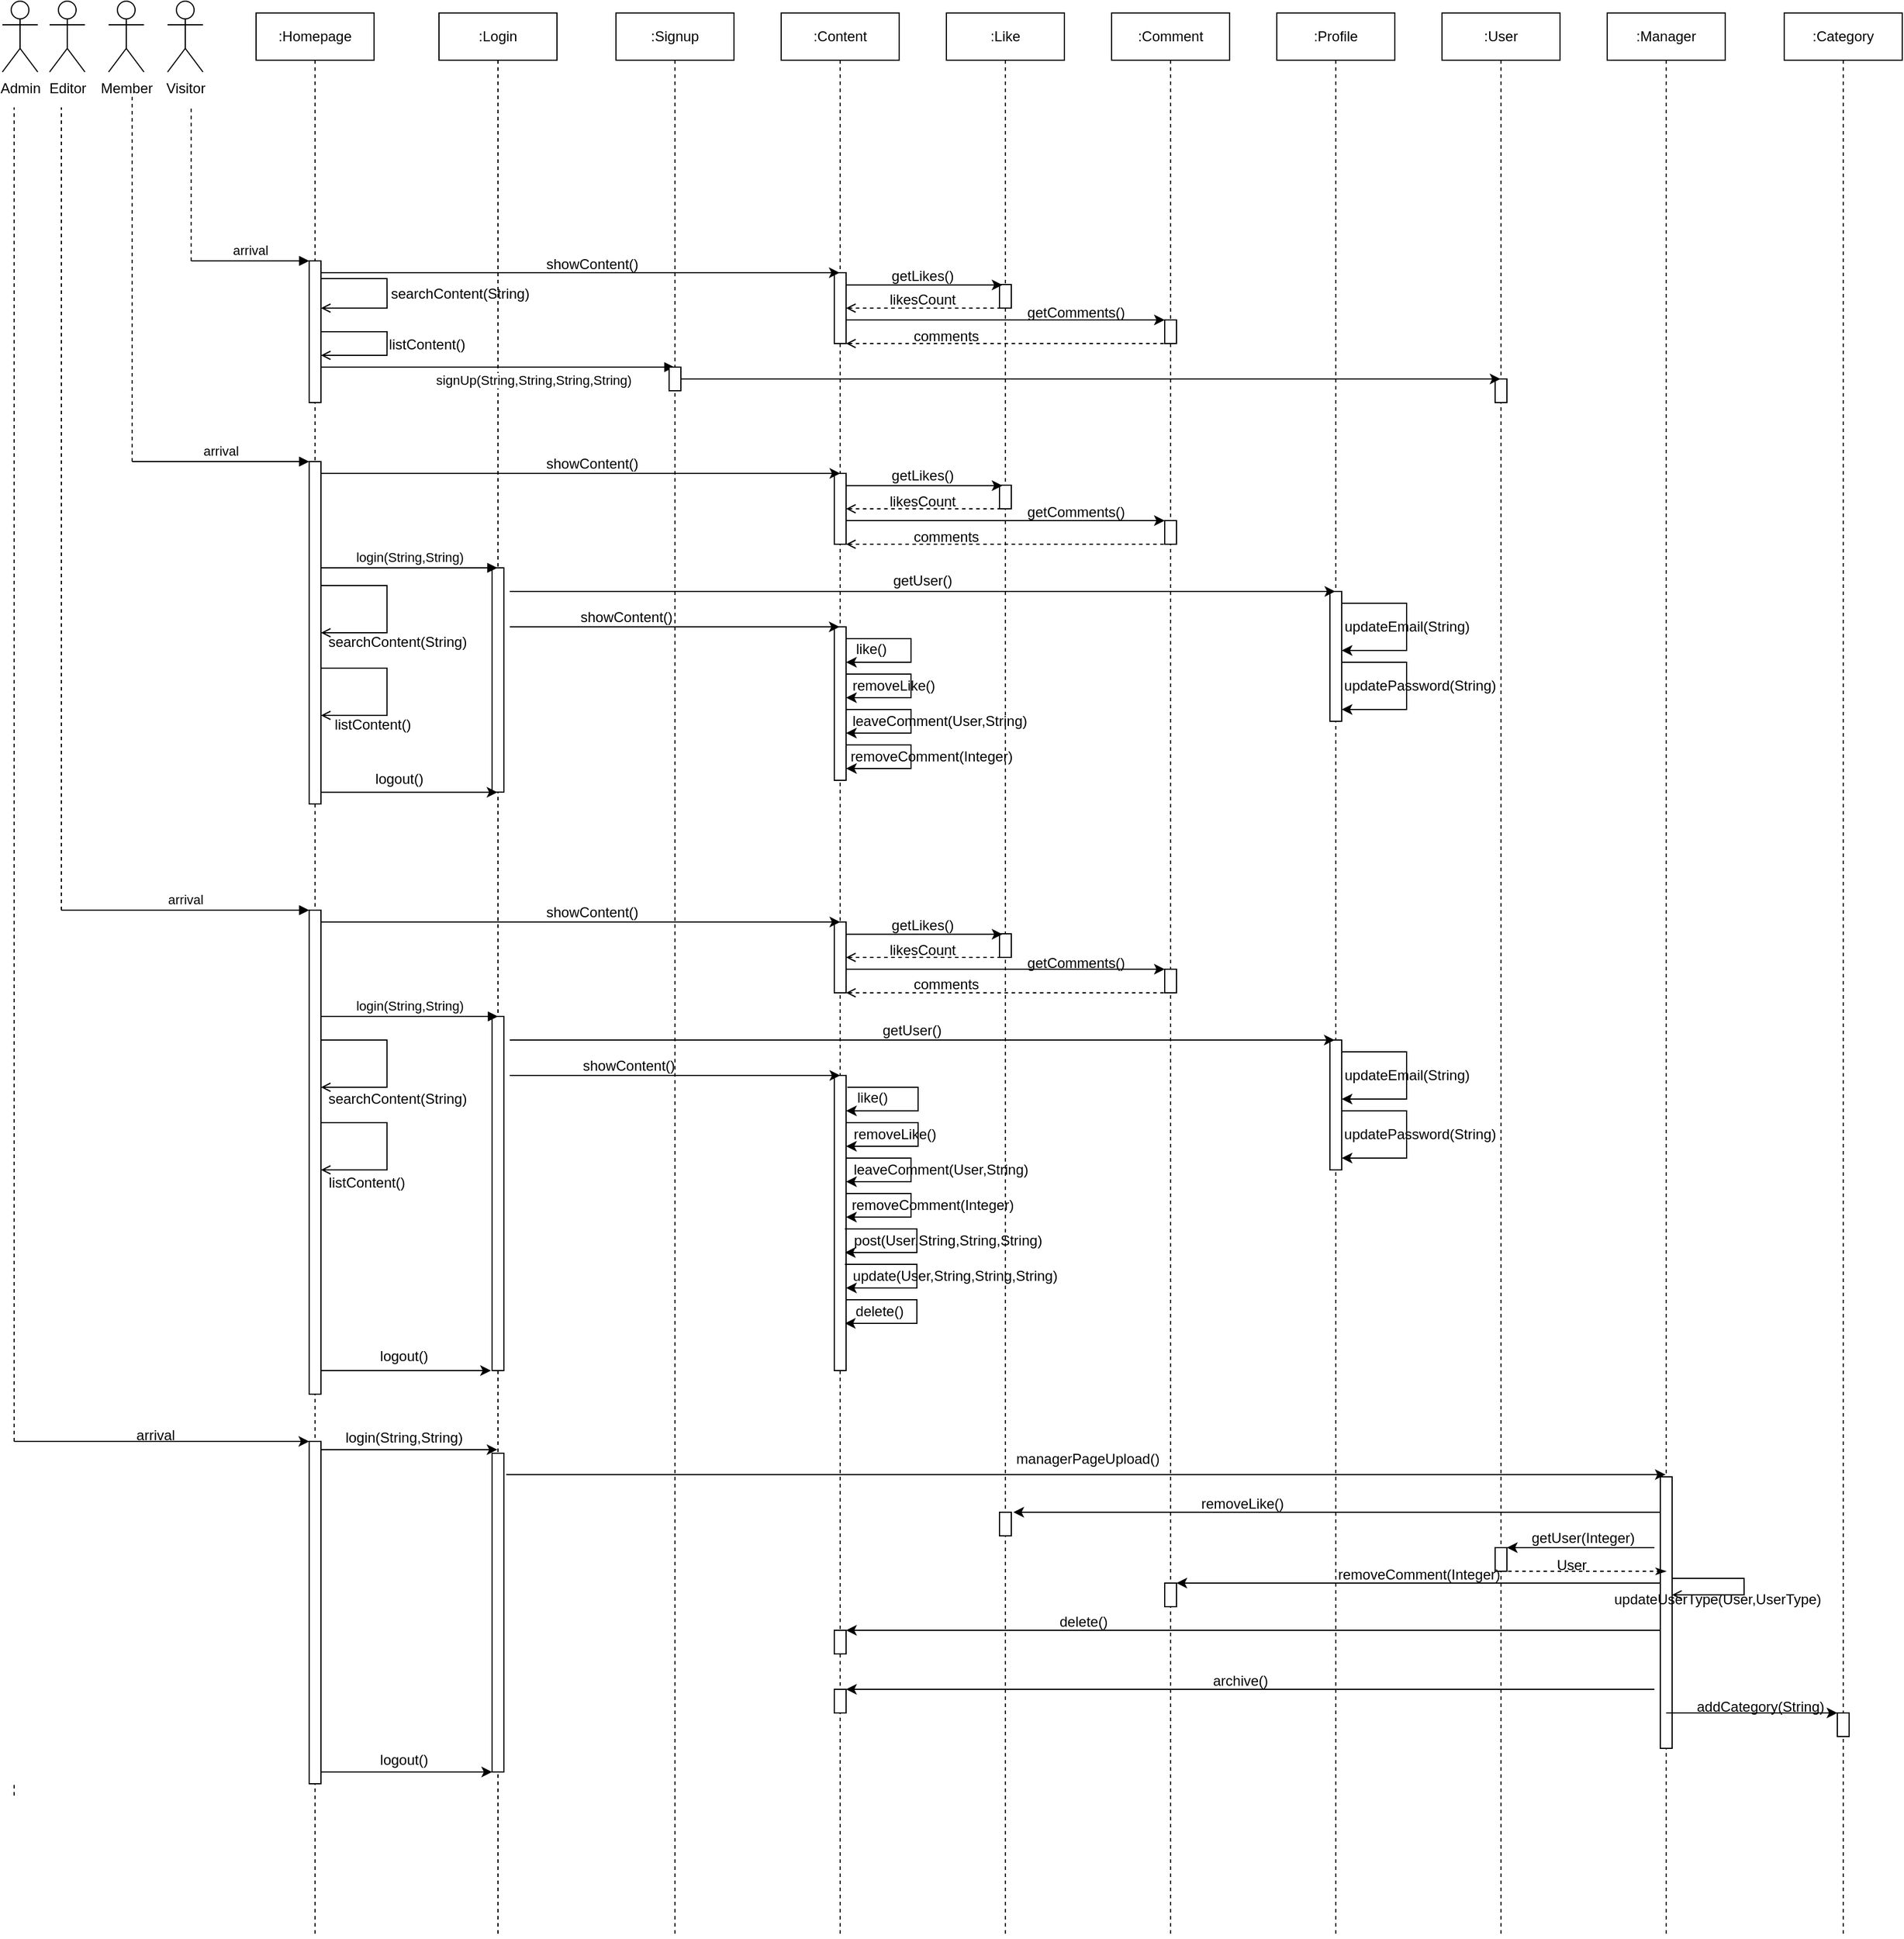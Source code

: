 <mxfile version="21.1.7" type="device">
  <diagram name="Page-1" id="2YBvvXClWsGukQMizWep">
    <mxGraphModel dx="2607" dy="1447" grid="1" gridSize="10" guides="1" tooltips="1" connect="1" arrows="1" fold="1" page="1" pageScale="1" pageWidth="1100" pageHeight="1700" math="0" shadow="0">
      <root>
        <mxCell id="0" />
        <mxCell id="1" parent="0" />
        <mxCell id="aM9ryv3xv72pqoxQDRHE-1" value=":Homepage" style="shape=umlLifeline;perimeter=lifelinePerimeter;whiteSpace=wrap;html=1;container=0;dropTarget=0;collapsible=0;recursiveResize=0;outlineConnect=0;portConstraint=eastwest;newEdgeStyle={&quot;edgeStyle&quot;:&quot;elbowEdgeStyle&quot;,&quot;elbow&quot;:&quot;vertical&quot;,&quot;curved&quot;:0,&quot;rounded&quot;:0};" parent="1" vertex="1">
          <mxGeometry x="225" y="50" width="100" height="1630" as="geometry" />
        </mxCell>
        <mxCell id="eMwaslhEiThWYDU8rAF3-19" value="" style="html=1;points=[];perimeter=orthogonalPerimeter;outlineConnect=0;targetShapes=umlLifeline;portConstraint=eastwest;newEdgeStyle={&quot;edgeStyle&quot;:&quot;elbowEdgeStyle&quot;,&quot;elbow&quot;:&quot;vertical&quot;,&quot;curved&quot;:0,&quot;rounded&quot;:0};" parent="aM9ryv3xv72pqoxQDRHE-1" vertex="1">
          <mxGeometry x="45" y="1210" width="10" height="290" as="geometry" />
        </mxCell>
        <mxCell id="aM9ryv3xv72pqoxQDRHE-5" value=":Content" style="shape=umlLifeline;perimeter=lifelinePerimeter;whiteSpace=wrap;html=1;container=0;dropTarget=0;collapsible=0;recursiveResize=0;outlineConnect=0;portConstraint=eastwest;newEdgeStyle={&quot;edgeStyle&quot;:&quot;elbowEdgeStyle&quot;,&quot;elbow&quot;:&quot;vertical&quot;,&quot;curved&quot;:0,&quot;rounded&quot;:0};" parent="1" vertex="1">
          <mxGeometry x="670" y="50" width="100" height="1630" as="geometry" />
        </mxCell>
        <mxCell id="Cr7AIB8-x1aL-NXQXFv3-61" value="" style="html=1;points=[];perimeter=orthogonalPerimeter;outlineConnect=0;targetShapes=umlLifeline;portConstraint=eastwest;newEdgeStyle={&quot;edgeStyle&quot;:&quot;elbowEdgeStyle&quot;,&quot;elbow&quot;:&quot;vertical&quot;,&quot;curved&quot;:0,&quot;rounded&quot;:0};" parent="aM9ryv3xv72pqoxQDRHE-5" vertex="1">
          <mxGeometry x="45" y="220" width="10" height="60" as="geometry" />
        </mxCell>
        <mxCell id="8l9VhPuDRp_csp2zXiqJ-39" value="" style="html=1;points=[];perimeter=orthogonalPerimeter;outlineConnect=0;targetShapes=umlLifeline;portConstraint=eastwest;newEdgeStyle={&quot;edgeStyle&quot;:&quot;elbowEdgeStyle&quot;,&quot;elbow&quot;:&quot;vertical&quot;,&quot;curved&quot;:0,&quot;rounded&quot;:0};" parent="aM9ryv3xv72pqoxQDRHE-5" vertex="1">
          <mxGeometry x="45" y="520" width="10" height="130" as="geometry" />
        </mxCell>
        <mxCell id="8l9VhPuDRp_csp2zXiqJ-52" value="" style="endArrow=classic;html=1;rounded=0;" parent="aM9ryv3xv72pqoxQDRHE-5" source="8l9VhPuDRp_csp2zXiqJ-39" target="8l9VhPuDRp_csp2zXiqJ-39" edge="1">
          <mxGeometry width="50" height="50" relative="1" as="geometry">
            <mxPoint x="60" y="590" as="sourcePoint" />
            <mxPoint x="60" y="670" as="targetPoint" />
            <Array as="points">
              <mxPoint x="90" y="590" />
              <mxPoint x="110" y="590" />
              <mxPoint x="110" y="610" />
            </Array>
          </mxGeometry>
        </mxCell>
        <mxCell id="8l9VhPuDRp_csp2zXiqJ-53" value="" style="endArrow=classic;html=1;rounded=0;" parent="aM9ryv3xv72pqoxQDRHE-5" source="8l9VhPuDRp_csp2zXiqJ-39" target="8l9VhPuDRp_csp2zXiqJ-39" edge="1">
          <mxGeometry width="50" height="50" relative="1" as="geometry">
            <mxPoint x="60" y="680" as="sourcePoint" />
            <mxPoint x="60" y="640" as="targetPoint" />
            <Array as="points">
              <mxPoint x="100" y="620" />
              <mxPoint x="110" y="620" />
              <mxPoint x="110" y="640" />
            </Array>
          </mxGeometry>
        </mxCell>
        <mxCell id="8l9VhPuDRp_csp2zXiqJ-50" value="" style="endArrow=classic;html=1;rounded=0;" parent="aM9ryv3xv72pqoxQDRHE-5" source="8l9VhPuDRp_csp2zXiqJ-39" target="8l9VhPuDRp_csp2zXiqJ-39" edge="1">
          <mxGeometry width="50" height="50" relative="1" as="geometry">
            <mxPoint x="60" y="530" as="sourcePoint" />
            <mxPoint x="60" y="550" as="targetPoint" />
            <Array as="points">
              <mxPoint x="100" y="530" />
              <mxPoint x="110" y="530" />
              <mxPoint x="110" y="550" />
            </Array>
          </mxGeometry>
        </mxCell>
        <mxCell id="8l9VhPuDRp_csp2zXiqJ-51" value="" style="endArrow=classic;html=1;rounded=0;" parent="aM9ryv3xv72pqoxQDRHE-5" source="8l9VhPuDRp_csp2zXiqJ-39" target="8l9VhPuDRp_csp2zXiqJ-39" edge="1">
          <mxGeometry width="50" height="50" relative="1" as="geometry">
            <mxPoint x="60" y="560" as="sourcePoint" />
            <mxPoint x="60" y="580" as="targetPoint" />
            <Array as="points">
              <mxPoint x="110" y="560" />
              <mxPoint x="110" y="580" />
            </Array>
          </mxGeometry>
        </mxCell>
        <mxCell id="eMwaslhEiThWYDU8rAF3-46" value="" style="html=1;points=[];perimeter=orthogonalPerimeter;outlineConnect=0;targetShapes=umlLifeline;portConstraint=eastwest;newEdgeStyle={&quot;edgeStyle&quot;:&quot;elbowEdgeStyle&quot;,&quot;elbow&quot;:&quot;vertical&quot;,&quot;curved&quot;:0,&quot;rounded&quot;:0};" parent="aM9ryv3xv72pqoxQDRHE-5" vertex="1">
          <mxGeometry x="45" y="1370" width="10" height="20" as="geometry" />
        </mxCell>
        <mxCell id="eMwaslhEiThWYDU8rAF3-47" value="" style="html=1;points=[];perimeter=orthogonalPerimeter;outlineConnect=0;targetShapes=umlLifeline;portConstraint=eastwest;newEdgeStyle={&quot;edgeStyle&quot;:&quot;elbowEdgeStyle&quot;,&quot;elbow&quot;:&quot;vertical&quot;,&quot;curved&quot;:0,&quot;rounded&quot;:0};" parent="aM9ryv3xv72pqoxQDRHE-5" vertex="1">
          <mxGeometry x="45" y="1420" width="10" height="20" as="geometry" />
        </mxCell>
        <mxCell id="Cr7AIB8-x1aL-NXQXFv3-6" value=":Comment" style="shape=umlLifeline;perimeter=lifelinePerimeter;whiteSpace=wrap;html=1;container=0;dropTarget=0;collapsible=0;recursiveResize=0;outlineConnect=0;portConstraint=eastwest;newEdgeStyle={&quot;edgeStyle&quot;:&quot;elbowEdgeStyle&quot;,&quot;elbow&quot;:&quot;vertical&quot;,&quot;curved&quot;:0,&quot;rounded&quot;:0};" parent="1" vertex="1">
          <mxGeometry x="950" y="50" width="100" height="1630" as="geometry" />
        </mxCell>
        <mxCell id="Cr7AIB8-x1aL-NXQXFv3-66" value="" style="html=1;points=[];perimeter=orthogonalPerimeter;outlineConnect=0;targetShapes=umlLifeline;portConstraint=eastwest;newEdgeStyle={&quot;edgeStyle&quot;:&quot;elbowEdgeStyle&quot;,&quot;elbow&quot;:&quot;vertical&quot;,&quot;curved&quot;:0,&quot;rounded&quot;:0};" parent="Cr7AIB8-x1aL-NXQXFv3-6" vertex="1">
          <mxGeometry x="45" y="260" width="10" height="20" as="geometry" />
        </mxCell>
        <mxCell id="eMwaslhEiThWYDU8rAF3-41" value="" style="html=1;points=[];perimeter=orthogonalPerimeter;outlineConnect=0;targetShapes=umlLifeline;portConstraint=eastwest;newEdgeStyle={&quot;edgeStyle&quot;:&quot;elbowEdgeStyle&quot;,&quot;elbow&quot;:&quot;vertical&quot;,&quot;curved&quot;:0,&quot;rounded&quot;:0};" parent="Cr7AIB8-x1aL-NXQXFv3-6" vertex="1">
          <mxGeometry x="45" y="1330" width="10" height="20" as="geometry" />
        </mxCell>
        <mxCell id="Cr7AIB8-x1aL-NXQXFv3-11" value=":Like" style="shape=umlLifeline;perimeter=lifelinePerimeter;whiteSpace=wrap;html=1;container=0;dropTarget=0;collapsible=0;recursiveResize=0;outlineConnect=0;portConstraint=eastwest;newEdgeStyle={&quot;edgeStyle&quot;:&quot;elbowEdgeStyle&quot;,&quot;elbow&quot;:&quot;vertical&quot;,&quot;curved&quot;:0,&quot;rounded&quot;:0};" parent="1" vertex="1">
          <mxGeometry x="810" y="50" width="100" height="1630" as="geometry" />
        </mxCell>
        <mxCell id="Cr7AIB8-x1aL-NXQXFv3-7" value="" style="html=1;points=[];perimeter=orthogonalPerimeter;outlineConnect=0;targetShapes=umlLifeline;portConstraint=eastwest;newEdgeStyle={&quot;edgeStyle&quot;:&quot;elbowEdgeStyle&quot;,&quot;elbow&quot;:&quot;vertical&quot;,&quot;curved&quot;:0,&quot;rounded&quot;:0};" parent="Cr7AIB8-x1aL-NXQXFv3-11" vertex="1">
          <mxGeometry x="45" y="230" width="10" height="20" as="geometry" />
        </mxCell>
        <mxCell id="eMwaslhEiThWYDU8rAF3-37" value="" style="html=1;points=[];perimeter=orthogonalPerimeter;outlineConnect=0;targetShapes=umlLifeline;portConstraint=eastwest;newEdgeStyle={&quot;edgeStyle&quot;:&quot;elbowEdgeStyle&quot;,&quot;elbow&quot;:&quot;vertical&quot;,&quot;curved&quot;:0,&quot;rounded&quot;:0};" parent="Cr7AIB8-x1aL-NXQXFv3-11" vertex="1">
          <mxGeometry x="45" y="1270" width="10" height="20" as="geometry" />
        </mxCell>
        <mxCell id="Cr7AIB8-x1aL-NXQXFv3-16" value="Visitor" style="shape=umlActor;verticalLabelPosition=bottom;verticalAlign=top;html=1;outlineConnect=0;" parent="1" vertex="1">
          <mxGeometry x="150" y="40" width="30" height="60" as="geometry" />
        </mxCell>
        <mxCell id="Cr7AIB8-x1aL-NXQXFv3-17" value="Member" style="shape=umlActor;verticalLabelPosition=bottom;verticalAlign=top;html=1;outlineConnect=0;" parent="1" vertex="1">
          <mxGeometry x="100" y="40" width="30" height="60" as="geometry" />
        </mxCell>
        <mxCell id="Cr7AIB8-x1aL-NXQXFv3-18" value="Editor" style="shape=umlActor;verticalLabelPosition=bottom;verticalAlign=top;html=1;outlineConnect=0;" parent="1" vertex="1">
          <mxGeometry x="50" y="40" width="30" height="60" as="geometry" />
        </mxCell>
        <mxCell id="Cr7AIB8-x1aL-NXQXFv3-19" value="Admin" style="shape=umlActor;verticalLabelPosition=bottom;verticalAlign=top;html=1;outlineConnect=0;" parent="1" vertex="1">
          <mxGeometry x="10" y="40" width="30" height="60" as="geometry" />
        </mxCell>
        <mxCell id="Cr7AIB8-x1aL-NXQXFv3-24" value=":Login" style="shape=umlLifeline;perimeter=lifelinePerimeter;whiteSpace=wrap;html=1;container=0;dropTarget=0;collapsible=0;recursiveResize=0;outlineConnect=0;portConstraint=eastwest;newEdgeStyle={&quot;edgeStyle&quot;:&quot;elbowEdgeStyle&quot;,&quot;elbow&quot;:&quot;vertical&quot;,&quot;curved&quot;:0,&quot;rounded&quot;:0};" parent="1" vertex="1">
          <mxGeometry x="380" y="50" width="100" height="1630" as="geometry" />
        </mxCell>
        <mxCell id="8l9VhPuDRp_csp2zXiqJ-26" value="" style="html=1;points=[];perimeter=orthogonalPerimeter;outlineConnect=0;targetShapes=umlLifeline;portConstraint=eastwest;newEdgeStyle={&quot;edgeStyle&quot;:&quot;elbowEdgeStyle&quot;,&quot;elbow&quot;:&quot;vertical&quot;,&quot;curved&quot;:0,&quot;rounded&quot;:0};" parent="Cr7AIB8-x1aL-NXQXFv3-24" vertex="1">
          <mxGeometry x="45" y="470" width="10" height="190" as="geometry" />
        </mxCell>
        <mxCell id="eMwaslhEiThWYDU8rAF3-18" value="" style="html=1;points=[];perimeter=orthogonalPerimeter;outlineConnect=0;targetShapes=umlLifeline;portConstraint=eastwest;newEdgeStyle={&quot;edgeStyle&quot;:&quot;elbowEdgeStyle&quot;,&quot;elbow&quot;:&quot;vertical&quot;,&quot;curved&quot;:0,&quot;rounded&quot;:0};" parent="Cr7AIB8-x1aL-NXQXFv3-24" vertex="1">
          <mxGeometry x="45" y="1220" width="10" height="270" as="geometry" />
        </mxCell>
        <mxCell id="Cr7AIB8-x1aL-NXQXFv3-29" value=":Signup" style="shape=umlLifeline;perimeter=lifelinePerimeter;whiteSpace=wrap;html=1;container=0;dropTarget=0;collapsible=0;recursiveResize=0;outlineConnect=0;portConstraint=eastwest;newEdgeStyle={&quot;edgeStyle&quot;:&quot;elbowEdgeStyle&quot;,&quot;elbow&quot;:&quot;vertical&quot;,&quot;curved&quot;:0,&quot;rounded&quot;:0};" parent="1" vertex="1">
          <mxGeometry x="530" y="50" width="100" height="1630" as="geometry" />
        </mxCell>
        <mxCell id="Cr7AIB8-x1aL-NXQXFv3-34" value=":Profile" style="shape=umlLifeline;perimeter=lifelinePerimeter;whiteSpace=wrap;html=1;container=0;dropTarget=0;collapsible=0;recursiveResize=0;outlineConnect=0;portConstraint=eastwest;newEdgeStyle={&quot;edgeStyle&quot;:&quot;elbowEdgeStyle&quot;,&quot;elbow&quot;:&quot;vertical&quot;,&quot;curved&quot;:0,&quot;rounded&quot;:0};" parent="1" vertex="1">
          <mxGeometry x="1090" y="50" width="100" height="1630" as="geometry" />
        </mxCell>
        <mxCell id="8l9VhPuDRp_csp2zXiqJ-28" value="" style="html=1;points=[];perimeter=orthogonalPerimeter;outlineConnect=0;targetShapes=umlLifeline;portConstraint=eastwest;newEdgeStyle={&quot;edgeStyle&quot;:&quot;elbowEdgeStyle&quot;,&quot;elbow&quot;:&quot;vertical&quot;,&quot;curved&quot;:0,&quot;rounded&quot;:0};" parent="Cr7AIB8-x1aL-NXQXFv3-34" vertex="1">
          <mxGeometry x="45" y="490" width="10" height="110" as="geometry" />
        </mxCell>
        <mxCell id="8l9VhPuDRp_csp2zXiqJ-32" value="" style="endArrow=classic;html=1;rounded=0;" parent="Cr7AIB8-x1aL-NXQXFv3-34" source="8l9VhPuDRp_csp2zXiqJ-28" target="8l9VhPuDRp_csp2zXiqJ-28" edge="1">
          <mxGeometry width="50" height="50" relative="1" as="geometry">
            <mxPoint x="60" y="500" as="sourcePoint" />
            <mxPoint x="60" y="540" as="targetPoint" />
            <Array as="points">
              <mxPoint x="100" y="500" />
              <mxPoint x="110" y="500" />
              <mxPoint x="110" y="540" />
            </Array>
          </mxGeometry>
        </mxCell>
        <mxCell id="8l9VhPuDRp_csp2zXiqJ-33" value="" style="endArrow=classic;html=1;rounded=0;" parent="Cr7AIB8-x1aL-NXQXFv3-34" source="8l9VhPuDRp_csp2zXiqJ-28" target="8l9VhPuDRp_csp2zXiqJ-28" edge="1">
          <mxGeometry width="50" height="50" relative="1" as="geometry">
            <mxPoint x="60" y="550" as="sourcePoint" />
            <mxPoint x="60" y="590" as="targetPoint" />
            <Array as="points">
              <mxPoint x="100" y="550" />
              <mxPoint x="110" y="550" />
              <mxPoint x="110" y="590" />
            </Array>
          </mxGeometry>
        </mxCell>
        <mxCell id="Cr7AIB8-x1aL-NXQXFv3-49" value="" style="endArrow=none;html=1;rounded=0;startArrow=open;startFill=0;" parent="1" edge="1">
          <mxGeometry width="50" height="50" relative="1" as="geometry">
            <mxPoint x="280.001" y="575" as="sourcePoint" />
            <mxPoint x="280.001" y="535" as="targetPoint" />
            <Array as="points">
              <mxPoint x="335.93" y="575" />
              <mxPoint x="335.93" y="535" />
            </Array>
          </mxGeometry>
        </mxCell>
        <mxCell id="Cr7AIB8-x1aL-NXQXFv3-50" value="searchContent(String)" style="text;html=1;strokeColor=none;fillColor=none;align=center;verticalAlign=middle;whiteSpace=wrap;rounded=0;" parent="1" vertex="1">
          <mxGeometry x="315" y="568" width="60" height="30" as="geometry" />
        </mxCell>
        <mxCell id="Cr7AIB8-x1aL-NXQXFv3-51" value="" style="endArrow=none;html=1;rounded=0;startArrow=open;startFill=0;" parent="1" edge="1">
          <mxGeometry width="50" height="50" relative="1" as="geometry">
            <mxPoint x="280.001" y="645" as="sourcePoint" />
            <mxPoint x="280.001" y="605" as="targetPoint" />
            <Array as="points">
              <mxPoint x="335.93" y="645" />
              <mxPoint x="335.93" y="605" />
            </Array>
          </mxGeometry>
        </mxCell>
        <mxCell id="Cr7AIB8-x1aL-NXQXFv3-52" value="listContent()" style="text;html=1;strokeColor=none;fillColor=none;align=center;verticalAlign=middle;whiteSpace=wrap;rounded=0;" parent="1" vertex="1">
          <mxGeometry x="294" y="638" width="60" height="30" as="geometry" />
        </mxCell>
        <mxCell id="Cr7AIB8-x1aL-NXQXFv3-54" value="" style="html=1;points=[];perimeter=orthogonalPerimeter;outlineConnect=0;targetShapes=umlLifeline;portConstraint=eastwest;newEdgeStyle={&quot;edgeStyle&quot;:&quot;elbowEdgeStyle&quot;,&quot;elbow&quot;:&quot;vertical&quot;,&quot;curved&quot;:0,&quot;rounded&quot;:0};" parent="1" vertex="1">
          <mxGeometry x="270" y="260" width="10" height="120" as="geometry" />
        </mxCell>
        <mxCell id="aM9ryv3xv72pqoxQDRHE-3" value="arrival" style="html=1;verticalAlign=bottom;startArrow=none;endArrow=block;startSize=8;edgeStyle=elbowEdgeStyle;elbow=vertical;curved=0;rounded=0;startFill=0;" parent="1" edge="1">
          <mxGeometry relative="1" as="geometry">
            <mxPoint x="170" y="260" as="sourcePoint" />
            <mxPoint x="270" y="260" as="targetPoint" />
          </mxGeometry>
        </mxCell>
        <mxCell id="Cr7AIB8-x1aL-NXQXFv3-57" value="" style="endArrow=none;dashed=1;html=1;rounded=0;startArrow=none;" parent="1" edge="1">
          <mxGeometry width="50" height="50" relative="1" as="geometry">
            <mxPoint x="170" y="260" as="sourcePoint" />
            <mxPoint x="170" y="130" as="targetPoint" />
          </mxGeometry>
        </mxCell>
        <mxCell id="Cr7AIB8-x1aL-NXQXFv3-60" value="" style="endArrow=classic;html=1;rounded=0;" parent="1" target="aM9ryv3xv72pqoxQDRHE-5" edge="1">
          <mxGeometry width="50" height="50" relative="1" as="geometry">
            <mxPoint x="280" y="270" as="sourcePoint" />
            <mxPoint x="650" y="270" as="targetPoint" />
          </mxGeometry>
        </mxCell>
        <mxCell id="Cr7AIB8-x1aL-NXQXFv3-65" value="showContent()" style="text;html=1;strokeColor=none;fillColor=none;align=center;verticalAlign=middle;whiteSpace=wrap;rounded=0;" parent="1" vertex="1">
          <mxGeometry x="480" y="248" width="60" height="30" as="geometry" />
        </mxCell>
        <mxCell id="Cr7AIB8-x1aL-NXQXFv3-67" value="" style="endArrow=classic;html=1;rounded=0;" parent="1" edge="1">
          <mxGeometry width="50" height="50" relative="1" as="geometry">
            <mxPoint x="770" y="330" as="sourcePoint" />
            <mxPoint x="770" y="330" as="targetPoint" />
          </mxGeometry>
        </mxCell>
        <mxCell id="Cr7AIB8-x1aL-NXQXFv3-68" value="" style="endArrow=classic;html=1;rounded=0;entryX=0.25;entryY=0.019;entryDx=0;entryDy=0;entryPerimeter=0;" parent="1" source="Cr7AIB8-x1aL-NXQXFv3-61" target="Cr7AIB8-x1aL-NXQXFv3-7" edge="1">
          <mxGeometry width="50" height="50" relative="1" as="geometry">
            <mxPoint x="730" y="290" as="sourcePoint" />
            <mxPoint x="830" y="260" as="targetPoint" />
          </mxGeometry>
        </mxCell>
        <mxCell id="Cr7AIB8-x1aL-NXQXFv3-69" value="getLikes()" style="text;html=1;strokeColor=none;fillColor=none;align=center;verticalAlign=middle;whiteSpace=wrap;rounded=0;" parent="1" vertex="1">
          <mxGeometry x="760" y="258" width="60" height="30" as="geometry" />
        </mxCell>
        <mxCell id="Cr7AIB8-x1aL-NXQXFv3-70" value="" style="endArrow=none;dashed=1;html=1;rounded=0;startArrow=open;startFill=0;" parent="1" source="Cr7AIB8-x1aL-NXQXFv3-61" target="Cr7AIB8-x1aL-NXQXFv3-7" edge="1">
          <mxGeometry width="50" height="50" relative="1" as="geometry">
            <mxPoint x="790" y="300" as="sourcePoint" />
            <mxPoint x="830" y="300" as="targetPoint" />
          </mxGeometry>
        </mxCell>
        <mxCell id="Cr7AIB8-x1aL-NXQXFv3-71" value="likesCount" style="text;html=1;strokeColor=none;fillColor=none;align=center;verticalAlign=middle;whiteSpace=wrap;rounded=0;" parent="1" vertex="1">
          <mxGeometry x="760" y="278" width="60" height="30" as="geometry" />
        </mxCell>
        <mxCell id="Cr7AIB8-x1aL-NXQXFv3-73" value="" style="endArrow=classic;html=1;rounded=0;" parent="1" source="Cr7AIB8-x1aL-NXQXFv3-61" target="Cr7AIB8-x1aL-NXQXFv3-66" edge="1">
          <mxGeometry width="50" height="50" relative="1" as="geometry">
            <mxPoint x="730" y="310" as="sourcePoint" />
            <mxPoint x="950" y="320" as="targetPoint" />
          </mxGeometry>
        </mxCell>
        <mxCell id="Cr7AIB8-x1aL-NXQXFv3-74" value="getComments()" style="text;html=1;strokeColor=none;fillColor=none;align=center;verticalAlign=middle;whiteSpace=wrap;rounded=0;" parent="1" vertex="1">
          <mxGeometry x="890" y="289" width="60" height="30" as="geometry" />
        </mxCell>
        <mxCell id="Cr7AIB8-x1aL-NXQXFv3-76" value="" style="endArrow=none;dashed=1;html=1;rounded=0;startArrow=open;startFill=0;" parent="1" source="Cr7AIB8-x1aL-NXQXFv3-61" target="Cr7AIB8-x1aL-NXQXFv3-66" edge="1">
          <mxGeometry width="50" height="50" relative="1" as="geometry">
            <mxPoint x="770" y="330" as="sourcePoint" />
            <mxPoint x="940" y="340" as="targetPoint" />
            <Array as="points">
              <mxPoint x="880" y="330" />
            </Array>
          </mxGeometry>
        </mxCell>
        <mxCell id="Cr7AIB8-x1aL-NXQXFv3-77" value="comments" style="text;html=1;strokeColor=none;fillColor=none;align=center;verticalAlign=middle;whiteSpace=wrap;rounded=0;" parent="1" vertex="1">
          <mxGeometry x="780" y="309" width="60" height="30" as="geometry" />
        </mxCell>
        <mxCell id="7" value="signUp(String,String,String,String)" style="html=1;verticalAlign=bottom;startArrow=none;endArrow=block;startSize=8;edgeStyle=elbowEdgeStyle;elbow=vertical;curved=0;rounded=0;startFill=0;" parent="1" target="Cr7AIB8-x1aL-NXQXFv3-29" edge="1">
          <mxGeometry x="0.203" y="-20" relative="1" as="geometry">
            <mxPoint x="280" y="350" as="sourcePoint" />
            <mxPoint x="270" y="350" as="targetPoint" />
            <mxPoint as="offset" />
          </mxGeometry>
        </mxCell>
        <mxCell id="8" value="" style="html=1;points=[];perimeter=orthogonalPerimeter;outlineConnect=0;targetShapes=umlLifeline;portConstraint=eastwest;newEdgeStyle={&quot;edgeStyle&quot;:&quot;elbowEdgeStyle&quot;,&quot;elbow&quot;:&quot;vertical&quot;,&quot;curved&quot;:0,&quot;rounded&quot;:0};" parent="1" vertex="1">
          <mxGeometry x="575" y="350" width="10" height="20" as="geometry" />
        </mxCell>
        <mxCell id="8l9VhPuDRp_csp2zXiqJ-8" value="" style="html=1;points=[];perimeter=orthogonalPerimeter;outlineConnect=0;targetShapes=umlLifeline;portConstraint=eastwest;newEdgeStyle={&quot;edgeStyle&quot;:&quot;elbowEdgeStyle&quot;,&quot;elbow&quot;:&quot;vertical&quot;,&quot;curved&quot;:0,&quot;rounded&quot;:0};" parent="1" vertex="1">
          <mxGeometry x="715" y="440" width="10" height="60" as="geometry" />
        </mxCell>
        <mxCell id="8l9VhPuDRp_csp2zXiqJ-9" value="" style="html=1;points=[];perimeter=orthogonalPerimeter;outlineConnect=0;targetShapes=umlLifeline;portConstraint=eastwest;newEdgeStyle={&quot;edgeStyle&quot;:&quot;elbowEdgeStyle&quot;,&quot;elbow&quot;:&quot;vertical&quot;,&quot;curved&quot;:0,&quot;rounded&quot;:0};" parent="1" vertex="1">
          <mxGeometry x="995" y="480" width="10" height="20" as="geometry" />
        </mxCell>
        <mxCell id="8l9VhPuDRp_csp2zXiqJ-10" value="" style="html=1;points=[];perimeter=orthogonalPerimeter;outlineConnect=0;targetShapes=umlLifeline;portConstraint=eastwest;newEdgeStyle={&quot;edgeStyle&quot;:&quot;elbowEdgeStyle&quot;,&quot;elbow&quot;:&quot;vertical&quot;,&quot;curved&quot;:0,&quot;rounded&quot;:0};" parent="1" vertex="1">
          <mxGeometry x="855" y="450" width="10" height="20" as="geometry" />
        </mxCell>
        <mxCell id="8l9VhPuDRp_csp2zXiqJ-12" value="arrival" style="html=1;verticalAlign=bottom;startArrow=none;endArrow=block;startSize=8;edgeStyle=elbowEdgeStyle;elbow=vertical;curved=0;rounded=0;startFill=0;" parent="1" edge="1">
          <mxGeometry relative="1" as="geometry">
            <mxPoint x="120" y="430" as="sourcePoint" />
            <mxPoint x="270" y="430" as="targetPoint" />
          </mxGeometry>
        </mxCell>
        <mxCell id="8l9VhPuDRp_csp2zXiqJ-14" value="" style="endArrow=classic;html=1;rounded=0;" parent="1" edge="1">
          <mxGeometry width="50" height="50" relative="1" as="geometry">
            <mxPoint x="280" y="440" as="sourcePoint" />
            <mxPoint x="720" y="440" as="targetPoint" />
          </mxGeometry>
        </mxCell>
        <mxCell id="8l9VhPuDRp_csp2zXiqJ-15" value="showContent()" style="text;html=1;strokeColor=none;fillColor=none;align=center;verticalAlign=middle;whiteSpace=wrap;rounded=0;" parent="1" vertex="1">
          <mxGeometry x="480" y="417" width="60" height="30" as="geometry" />
        </mxCell>
        <mxCell id="8l9VhPuDRp_csp2zXiqJ-16" value="" style="endArrow=classic;html=1;rounded=0;" parent="1" edge="1">
          <mxGeometry width="50" height="50" relative="1" as="geometry">
            <mxPoint x="770" y="500" as="sourcePoint" />
            <mxPoint x="770" y="500" as="targetPoint" />
          </mxGeometry>
        </mxCell>
        <mxCell id="8l9VhPuDRp_csp2zXiqJ-17" value="" style="endArrow=classic;html=1;rounded=0;entryX=0.25;entryY=0.019;entryDx=0;entryDy=0;entryPerimeter=0;" parent="1" source="8l9VhPuDRp_csp2zXiqJ-8" target="8l9VhPuDRp_csp2zXiqJ-10" edge="1">
          <mxGeometry width="50" height="50" relative="1" as="geometry">
            <mxPoint x="730" y="460" as="sourcePoint" />
            <mxPoint x="830" y="430" as="targetPoint" />
          </mxGeometry>
        </mxCell>
        <mxCell id="8l9VhPuDRp_csp2zXiqJ-18" value="getLikes()" style="text;html=1;strokeColor=none;fillColor=none;align=center;verticalAlign=middle;whiteSpace=wrap;rounded=0;" parent="1" vertex="1">
          <mxGeometry x="760" y="427" width="60" height="30" as="geometry" />
        </mxCell>
        <mxCell id="8l9VhPuDRp_csp2zXiqJ-19" value="" style="endArrow=none;dashed=1;html=1;rounded=0;startArrow=open;startFill=0;" parent="1" source="8l9VhPuDRp_csp2zXiqJ-8" target="8l9VhPuDRp_csp2zXiqJ-10" edge="1">
          <mxGeometry width="50" height="50" relative="1" as="geometry">
            <mxPoint x="790" y="470" as="sourcePoint" />
            <mxPoint x="830" y="470" as="targetPoint" />
          </mxGeometry>
        </mxCell>
        <mxCell id="8l9VhPuDRp_csp2zXiqJ-20" value="likesCount" style="text;html=1;strokeColor=none;fillColor=none;align=center;verticalAlign=middle;whiteSpace=wrap;rounded=0;" parent="1" vertex="1">
          <mxGeometry x="760" y="449" width="60" height="30" as="geometry" />
        </mxCell>
        <mxCell id="8l9VhPuDRp_csp2zXiqJ-21" value="" style="endArrow=classic;html=1;rounded=0;" parent="1" source="8l9VhPuDRp_csp2zXiqJ-8" target="8l9VhPuDRp_csp2zXiqJ-9" edge="1">
          <mxGeometry width="50" height="50" relative="1" as="geometry">
            <mxPoint x="730" y="480" as="sourcePoint" />
            <mxPoint x="950" y="490" as="targetPoint" />
          </mxGeometry>
        </mxCell>
        <mxCell id="8l9VhPuDRp_csp2zXiqJ-22" value="getComments()" style="text;html=1;strokeColor=none;fillColor=none;align=center;verticalAlign=middle;whiteSpace=wrap;rounded=0;" parent="1" vertex="1">
          <mxGeometry x="890" y="458" width="60" height="30" as="geometry" />
        </mxCell>
        <mxCell id="8l9VhPuDRp_csp2zXiqJ-23" value="" style="endArrow=none;dashed=1;html=1;rounded=0;startArrow=open;startFill=0;" parent="1" source="8l9VhPuDRp_csp2zXiqJ-8" target="8l9VhPuDRp_csp2zXiqJ-9" edge="1">
          <mxGeometry width="50" height="50" relative="1" as="geometry">
            <mxPoint x="770" y="500" as="sourcePoint" />
            <mxPoint x="940" y="510" as="targetPoint" />
            <Array as="points">
              <mxPoint x="880" y="500" />
            </Array>
          </mxGeometry>
        </mxCell>
        <mxCell id="8l9VhPuDRp_csp2zXiqJ-24" value="comments" style="text;html=1;strokeColor=none;fillColor=none;align=center;verticalAlign=middle;whiteSpace=wrap;rounded=0;" parent="1" vertex="1">
          <mxGeometry x="780" y="479" width="60" height="30" as="geometry" />
        </mxCell>
        <mxCell id="8l9VhPuDRp_csp2zXiqJ-25" value="login(String,String)" style="html=1;verticalAlign=bottom;startArrow=none;endArrow=block;startSize=8;edgeStyle=elbowEdgeStyle;elbow=vertical;curved=0;rounded=0;startFill=0;" parent="1" target="Cr7AIB8-x1aL-NXQXFv3-24" edge="1">
          <mxGeometry relative="1" as="geometry">
            <mxPoint x="280" y="520" as="sourcePoint" />
            <mxPoint x="410" y="520" as="targetPoint" />
          </mxGeometry>
        </mxCell>
        <mxCell id="8l9VhPuDRp_csp2zXiqJ-27" value="" style="endArrow=classic;html=1;rounded=0;" parent="1" target="Cr7AIB8-x1aL-NXQXFv3-34" edge="1">
          <mxGeometry width="50" height="50" relative="1" as="geometry">
            <mxPoint x="440" y="540" as="sourcePoint" />
            <mxPoint x="620" y="540" as="targetPoint" />
          </mxGeometry>
        </mxCell>
        <mxCell id="8l9VhPuDRp_csp2zXiqJ-29" value=":User" style="shape=umlLifeline;perimeter=lifelinePerimeter;whiteSpace=wrap;html=1;container=0;dropTarget=0;collapsible=0;recursiveResize=0;outlineConnect=0;portConstraint=eastwest;newEdgeStyle={&quot;edgeStyle&quot;:&quot;elbowEdgeStyle&quot;,&quot;elbow&quot;:&quot;vertical&quot;,&quot;curved&quot;:0,&quot;rounded&quot;:0};" parent="1" vertex="1">
          <mxGeometry x="1230" y="50" width="100" height="1630" as="geometry" />
        </mxCell>
        <mxCell id="8l9VhPuDRp_csp2zXiqJ-30" value="" style="html=1;points=[];perimeter=orthogonalPerimeter;outlineConnect=0;targetShapes=umlLifeline;portConstraint=eastwest;newEdgeStyle={&quot;edgeStyle&quot;:&quot;elbowEdgeStyle&quot;,&quot;elbow&quot;:&quot;vertical&quot;,&quot;curved&quot;:0,&quot;rounded&quot;:0};" parent="8l9VhPuDRp_csp2zXiqJ-29" vertex="1">
          <mxGeometry x="45" y="310" width="10" height="20" as="geometry" />
        </mxCell>
        <mxCell id="eMwaslhEiThWYDU8rAF3-39" value="" style="html=1;points=[];perimeter=orthogonalPerimeter;outlineConnect=0;targetShapes=umlLifeline;portConstraint=eastwest;newEdgeStyle={&quot;edgeStyle&quot;:&quot;elbowEdgeStyle&quot;,&quot;elbow&quot;:&quot;vertical&quot;,&quot;curved&quot;:0,&quot;rounded&quot;:0};" parent="8l9VhPuDRp_csp2zXiqJ-29" vertex="1">
          <mxGeometry x="45" y="1300" width="10" height="20" as="geometry" />
        </mxCell>
        <mxCell id="8l9VhPuDRp_csp2zXiqJ-31" value="" style="endArrow=classic;html=1;rounded=0;" parent="1" source="8" target="8l9VhPuDRp_csp2zXiqJ-29" edge="1">
          <mxGeometry width="50" height="50" relative="1" as="geometry">
            <mxPoint x="1070" y="360" as="sourcePoint" />
            <mxPoint x="1220" y="360" as="targetPoint" />
          </mxGeometry>
        </mxCell>
        <mxCell id="8l9VhPuDRp_csp2zXiqJ-35" value="updateEmail(String)" style="text;html=1;align=center;verticalAlign=middle;resizable=0;points=[];autosize=1;strokeColor=none;fillColor=none;" parent="1" vertex="1">
          <mxGeometry x="1135" y="555" width="130" height="30" as="geometry" />
        </mxCell>
        <mxCell id="8l9VhPuDRp_csp2zXiqJ-36" value="updatePassword(String)" style="text;html=1;align=center;verticalAlign=middle;resizable=0;points=[];autosize=1;strokeColor=none;fillColor=none;" parent="1" vertex="1">
          <mxGeometry x="1136" y="605" width="150" height="30" as="geometry" />
        </mxCell>
        <mxCell id="8l9VhPuDRp_csp2zXiqJ-37" value="" style="endArrow=none;dashed=1;html=1;rounded=0;" parent="1" edge="1">
          <mxGeometry width="50" height="50" relative="1" as="geometry">
            <mxPoint x="120" y="430" as="sourcePoint" />
            <mxPoint x="120" y="120" as="targetPoint" />
          </mxGeometry>
        </mxCell>
        <mxCell id="8l9VhPuDRp_csp2zXiqJ-40" value="" style="endArrow=classic;html=1;rounded=0;" parent="1" target="aM9ryv3xv72pqoxQDRHE-5" edge="1">
          <mxGeometry width="50" height="50" relative="1" as="geometry">
            <mxPoint x="440" y="570" as="sourcePoint" />
            <mxPoint x="650" y="570" as="targetPoint" />
            <Array as="points">
              <mxPoint x="510" y="570" />
            </Array>
          </mxGeometry>
        </mxCell>
        <mxCell id="8l9VhPuDRp_csp2zXiqJ-41" value="showContent()" style="text;html=1;strokeColor=none;fillColor=none;align=center;verticalAlign=middle;whiteSpace=wrap;rounded=0;" parent="1" vertex="1">
          <mxGeometry x="509" y="547" width="60" height="30" as="geometry" />
        </mxCell>
        <mxCell id="8l9VhPuDRp_csp2zXiqJ-54" value="like()" style="text;html=1;align=center;verticalAlign=middle;resizable=0;points=[];autosize=1;strokeColor=none;fillColor=none;" parent="1" vertex="1">
          <mxGeometry x="721" y="574" width="50" height="30" as="geometry" />
        </mxCell>
        <mxCell id="8l9VhPuDRp_csp2zXiqJ-55" value="removeLike()" style="text;html=1;align=center;verticalAlign=middle;resizable=0;points=[];autosize=1;strokeColor=none;fillColor=none;" parent="1" vertex="1">
          <mxGeometry x="720" y="605" width="90" height="30" as="geometry" />
        </mxCell>
        <mxCell id="8l9VhPuDRp_csp2zXiqJ-57" value="leaveComment(User,String)" style="text;html=1;align=center;verticalAlign=middle;resizable=0;points=[];autosize=1;strokeColor=none;fillColor=none;" parent="1" vertex="1">
          <mxGeometry x="719" y="635" width="170" height="30" as="geometry" />
        </mxCell>
        <mxCell id="8l9VhPuDRp_csp2zXiqJ-58" value="removeComment(Integer)" style="text;html=1;align=center;verticalAlign=middle;resizable=0;points=[];autosize=1;strokeColor=none;fillColor=none;" parent="1" vertex="1">
          <mxGeometry x="717" y="665" width="160" height="30" as="geometry" />
        </mxCell>
        <mxCell id="8l9VhPuDRp_csp2zXiqJ-61" value="logout()" style="text;html=1;align=center;verticalAlign=middle;resizable=0;points=[];autosize=1;strokeColor=none;fillColor=none;" parent="1" vertex="1">
          <mxGeometry x="316" y="684" width="60" height="30" as="geometry" />
        </mxCell>
        <mxCell id="8l9VhPuDRp_csp2zXiqJ-63" value="" style="html=1;points=[];perimeter=orthogonalPerimeter;outlineConnect=0;targetShapes=umlLifeline;portConstraint=eastwest;newEdgeStyle={&quot;edgeStyle&quot;:&quot;elbowEdgeStyle&quot;,&quot;elbow&quot;:&quot;vertical&quot;,&quot;curved&quot;:0,&quot;rounded&quot;:0};" parent="1" vertex="1">
          <mxGeometry x="715" y="950" width="10" height="250" as="geometry" />
        </mxCell>
        <mxCell id="8l9VhPuDRp_csp2zXiqJ-64" value="" style="endArrow=classic;html=1;rounded=0;" parent="1" source="8l9VhPuDRp_csp2zXiqJ-63" target="8l9VhPuDRp_csp2zXiqJ-63" edge="1">
          <mxGeometry width="50" height="50" relative="1" as="geometry">
            <mxPoint x="730" y="1020" as="sourcePoint" />
            <mxPoint x="730" y="1100" as="targetPoint" />
            <Array as="points">
              <mxPoint x="760" y="1020" />
              <mxPoint x="780" y="1020" />
              <mxPoint x="780" y="1040" />
            </Array>
          </mxGeometry>
        </mxCell>
        <mxCell id="8l9VhPuDRp_csp2zXiqJ-65" value="" style="endArrow=classic;html=1;rounded=0;" parent="1" source="8l9VhPuDRp_csp2zXiqJ-63" target="8l9VhPuDRp_csp2zXiqJ-63" edge="1">
          <mxGeometry width="50" height="50" relative="1" as="geometry">
            <mxPoint x="730" y="1110" as="sourcePoint" />
            <mxPoint x="730" y="1070" as="targetPoint" />
            <Array as="points">
              <mxPoint x="770" y="1050" />
              <mxPoint x="780" y="1050" />
              <mxPoint x="780" y="1070" />
            </Array>
          </mxGeometry>
        </mxCell>
        <mxCell id="8l9VhPuDRp_csp2zXiqJ-66" value="" style="html=1;points=[];perimeter=orthogonalPerimeter;outlineConnect=0;targetShapes=umlLifeline;portConstraint=eastwest;newEdgeStyle={&quot;edgeStyle&quot;:&quot;elbowEdgeStyle&quot;,&quot;elbow&quot;:&quot;vertical&quot;,&quot;curved&quot;:0,&quot;rounded&quot;:0};" parent="1" vertex="1">
          <mxGeometry x="425" y="900" width="10" height="300" as="geometry" />
        </mxCell>
        <mxCell id="8l9VhPuDRp_csp2zXiqJ-67" value="" style="html=1;points=[];perimeter=orthogonalPerimeter;outlineConnect=0;targetShapes=umlLifeline;portConstraint=eastwest;newEdgeStyle={&quot;edgeStyle&quot;:&quot;elbowEdgeStyle&quot;,&quot;elbow&quot;:&quot;vertical&quot;,&quot;curved&quot;:0,&quot;rounded&quot;:0};" parent="1" vertex="1">
          <mxGeometry x="1135" y="920" width="10" height="110" as="geometry" />
        </mxCell>
        <mxCell id="8l9VhPuDRp_csp2zXiqJ-68" value="" style="html=1;points=[];perimeter=orthogonalPerimeter;outlineConnect=0;targetShapes=umlLifeline;portConstraint=eastwest;newEdgeStyle={&quot;edgeStyle&quot;:&quot;elbowEdgeStyle&quot;,&quot;elbow&quot;:&quot;vertical&quot;,&quot;curved&quot;:0,&quot;rounded&quot;:0};" parent="1" vertex="1">
          <mxGeometry x="715" y="820" width="10" height="60" as="geometry" />
        </mxCell>
        <mxCell id="8l9VhPuDRp_csp2zXiqJ-69" value="" style="html=1;points=[];perimeter=orthogonalPerimeter;outlineConnect=0;targetShapes=umlLifeline;portConstraint=eastwest;newEdgeStyle={&quot;edgeStyle&quot;:&quot;elbowEdgeStyle&quot;,&quot;elbow&quot;:&quot;vertical&quot;,&quot;curved&quot;:0,&quot;rounded&quot;:0};" parent="1" vertex="1">
          <mxGeometry x="995" y="860" width="10" height="20" as="geometry" />
        </mxCell>
        <mxCell id="8l9VhPuDRp_csp2zXiqJ-70" value="" style="html=1;points=[];perimeter=orthogonalPerimeter;outlineConnect=0;targetShapes=umlLifeline;portConstraint=eastwest;newEdgeStyle={&quot;edgeStyle&quot;:&quot;elbowEdgeStyle&quot;,&quot;elbow&quot;:&quot;vertical&quot;,&quot;curved&quot;:0,&quot;rounded&quot;:0};" parent="1" vertex="1">
          <mxGeometry x="855" y="830" width="10" height="20" as="geometry" />
        </mxCell>
        <mxCell id="8l9VhPuDRp_csp2zXiqJ-71" value="" style="html=1;points=[];perimeter=orthogonalPerimeter;outlineConnect=0;targetShapes=umlLifeline;portConstraint=eastwest;newEdgeStyle={&quot;edgeStyle&quot;:&quot;elbowEdgeStyle&quot;,&quot;elbow&quot;:&quot;vertical&quot;,&quot;curved&quot;:0,&quot;rounded&quot;:0};" parent="1" vertex="1">
          <mxGeometry x="270" y="810" width="10" height="410" as="geometry" />
        </mxCell>
        <mxCell id="8l9VhPuDRp_csp2zXiqJ-72" value="arrival" style="html=1;verticalAlign=bottom;startArrow=none;endArrow=block;startSize=8;edgeStyle=elbowEdgeStyle;elbow=vertical;curved=0;rounded=0;startFill=0;" parent="1" edge="1">
          <mxGeometry relative="1" as="geometry">
            <mxPoint x="60" y="810" as="sourcePoint" />
            <mxPoint x="270" y="810" as="targetPoint" />
          </mxGeometry>
        </mxCell>
        <mxCell id="8l9VhPuDRp_csp2zXiqJ-73" value="" style="endArrow=classic;html=1;rounded=0;" parent="1" edge="1">
          <mxGeometry width="50" height="50" relative="1" as="geometry">
            <mxPoint x="280" y="820" as="sourcePoint" />
            <mxPoint x="720" y="820" as="targetPoint" />
          </mxGeometry>
        </mxCell>
        <mxCell id="8l9VhPuDRp_csp2zXiqJ-74" value="showContent()" style="text;html=1;strokeColor=none;fillColor=none;align=center;verticalAlign=middle;whiteSpace=wrap;rounded=0;" parent="1" vertex="1">
          <mxGeometry x="480" y="797" width="60" height="30" as="geometry" />
        </mxCell>
        <mxCell id="8l9VhPuDRp_csp2zXiqJ-75" value="" style="endArrow=classic;html=1;rounded=0;" parent="1" edge="1">
          <mxGeometry width="50" height="50" relative="1" as="geometry">
            <mxPoint x="770" y="880" as="sourcePoint" />
            <mxPoint x="770" y="880" as="targetPoint" />
          </mxGeometry>
        </mxCell>
        <mxCell id="8l9VhPuDRp_csp2zXiqJ-76" value="" style="endArrow=classic;html=1;rounded=0;entryX=0.25;entryY=0.019;entryDx=0;entryDy=0;entryPerimeter=0;" parent="1" source="8l9VhPuDRp_csp2zXiqJ-68" target="8l9VhPuDRp_csp2zXiqJ-70" edge="1">
          <mxGeometry width="50" height="50" relative="1" as="geometry">
            <mxPoint x="730" y="840" as="sourcePoint" />
            <mxPoint x="830" y="810" as="targetPoint" />
          </mxGeometry>
        </mxCell>
        <mxCell id="8l9VhPuDRp_csp2zXiqJ-77" value="getLikes()" style="text;html=1;strokeColor=none;fillColor=none;align=center;verticalAlign=middle;whiteSpace=wrap;rounded=0;" parent="1" vertex="1">
          <mxGeometry x="760" y="808" width="60" height="30" as="geometry" />
        </mxCell>
        <mxCell id="8l9VhPuDRp_csp2zXiqJ-78" value="" style="endArrow=none;dashed=1;html=1;rounded=0;startArrow=open;startFill=0;" parent="1" source="8l9VhPuDRp_csp2zXiqJ-68" target="8l9VhPuDRp_csp2zXiqJ-70" edge="1">
          <mxGeometry width="50" height="50" relative="1" as="geometry">
            <mxPoint x="790" y="850" as="sourcePoint" />
            <mxPoint x="830" y="850" as="targetPoint" />
          </mxGeometry>
        </mxCell>
        <mxCell id="8l9VhPuDRp_csp2zXiqJ-79" value="likesCount" style="text;html=1;strokeColor=none;fillColor=none;align=center;verticalAlign=middle;whiteSpace=wrap;rounded=0;" parent="1" vertex="1">
          <mxGeometry x="760" y="829" width="60" height="30" as="geometry" />
        </mxCell>
        <mxCell id="8l9VhPuDRp_csp2zXiqJ-80" value="" style="endArrow=classic;html=1;rounded=0;" parent="1" source="8l9VhPuDRp_csp2zXiqJ-68" target="8l9VhPuDRp_csp2zXiqJ-69" edge="1">
          <mxGeometry width="50" height="50" relative="1" as="geometry">
            <mxPoint x="730" y="860" as="sourcePoint" />
            <mxPoint x="950" y="870" as="targetPoint" />
          </mxGeometry>
        </mxCell>
        <mxCell id="8l9VhPuDRp_csp2zXiqJ-81" value="getComments()" style="text;html=1;strokeColor=none;fillColor=none;align=center;verticalAlign=middle;whiteSpace=wrap;rounded=0;" parent="1" vertex="1">
          <mxGeometry x="890" y="840" width="60" height="30" as="geometry" />
        </mxCell>
        <mxCell id="8l9VhPuDRp_csp2zXiqJ-82" value="" style="endArrow=none;dashed=1;html=1;rounded=0;startArrow=open;startFill=0;" parent="1" source="8l9VhPuDRp_csp2zXiqJ-68" target="8l9VhPuDRp_csp2zXiqJ-69" edge="1">
          <mxGeometry width="50" height="50" relative="1" as="geometry">
            <mxPoint x="770" y="880" as="sourcePoint" />
            <mxPoint x="940" y="890" as="targetPoint" />
            <Array as="points">
              <mxPoint x="880" y="880" />
            </Array>
          </mxGeometry>
        </mxCell>
        <mxCell id="8l9VhPuDRp_csp2zXiqJ-83" value="comments" style="text;html=1;strokeColor=none;fillColor=none;align=center;verticalAlign=middle;whiteSpace=wrap;rounded=0;" parent="1" vertex="1">
          <mxGeometry x="780" y="858" width="60" height="30" as="geometry" />
        </mxCell>
        <mxCell id="8l9VhPuDRp_csp2zXiqJ-84" value="login(String,String)" style="html=1;verticalAlign=bottom;startArrow=none;endArrow=block;startSize=8;edgeStyle=elbowEdgeStyle;elbow=vertical;curved=0;rounded=0;startFill=0;" parent="1" edge="1">
          <mxGeometry relative="1" as="geometry">
            <mxPoint x="280" y="900" as="sourcePoint" />
            <mxPoint x="430" y="900" as="targetPoint" />
          </mxGeometry>
        </mxCell>
        <mxCell id="8l9VhPuDRp_csp2zXiqJ-85" value="" style="endArrow=classic;html=1;rounded=0;" parent="1" edge="1">
          <mxGeometry width="50" height="50" relative="1" as="geometry">
            <mxPoint x="440" y="920" as="sourcePoint" />
            <mxPoint x="1139" y="920" as="targetPoint" />
          </mxGeometry>
        </mxCell>
        <mxCell id="8l9VhPuDRp_csp2zXiqJ-86" value="" style="endArrow=classic;html=1;rounded=0;" parent="1" source="8l9VhPuDRp_csp2zXiqJ-67" target="8l9VhPuDRp_csp2zXiqJ-67" edge="1">
          <mxGeometry width="50" height="50" relative="1" as="geometry">
            <mxPoint x="1150" y="930" as="sourcePoint" />
            <mxPoint x="1150" y="970" as="targetPoint" />
            <Array as="points">
              <mxPoint x="1190" y="930" />
              <mxPoint x="1200" y="930" />
              <mxPoint x="1200" y="970" />
            </Array>
          </mxGeometry>
        </mxCell>
        <mxCell id="8l9VhPuDRp_csp2zXiqJ-87" value="" style="endArrow=classic;html=1;rounded=0;" parent="1" source="8l9VhPuDRp_csp2zXiqJ-67" target="8l9VhPuDRp_csp2zXiqJ-67" edge="1">
          <mxGeometry width="50" height="50" relative="1" as="geometry">
            <mxPoint x="1150" y="980" as="sourcePoint" />
            <mxPoint x="1150" y="1020" as="targetPoint" />
            <Array as="points">
              <mxPoint x="1190" y="980" />
              <mxPoint x="1200" y="980" />
              <mxPoint x="1200" y="1020" />
            </Array>
          </mxGeometry>
        </mxCell>
        <mxCell id="8l9VhPuDRp_csp2zXiqJ-92" value="" style="endArrow=classic;html=1;rounded=0;" parent="1" edge="1">
          <mxGeometry width="50" height="50" relative="1" as="geometry">
            <mxPoint x="440" y="950" as="sourcePoint" />
            <mxPoint x="720" y="950" as="targetPoint" />
            <Array as="points">
              <mxPoint x="510" y="950" />
            </Array>
          </mxGeometry>
        </mxCell>
        <mxCell id="8l9VhPuDRp_csp2zXiqJ-93" value="showContent()" style="text;html=1;strokeColor=none;fillColor=none;align=center;verticalAlign=middle;whiteSpace=wrap;rounded=0;" parent="1" vertex="1">
          <mxGeometry x="511" y="927" width="60" height="30" as="geometry" />
        </mxCell>
        <mxCell id="8l9VhPuDRp_csp2zXiqJ-94" value="" style="endArrow=classic;html=1;rounded=0;" parent="1" edge="1">
          <mxGeometry width="50" height="50" relative="1" as="geometry">
            <mxPoint x="726" y="960" as="sourcePoint" />
            <mxPoint x="725" y="980" as="targetPoint" />
            <Array as="points">
              <mxPoint x="776" y="960" />
              <mxPoint x="786" y="960" />
              <mxPoint x="786" y="980" />
            </Array>
          </mxGeometry>
        </mxCell>
        <mxCell id="8l9VhPuDRp_csp2zXiqJ-95" value="" style="endArrow=classic;html=1;rounded=0;" parent="1" edge="1">
          <mxGeometry width="50" height="50" relative="1" as="geometry">
            <mxPoint x="725" y="990" as="sourcePoint" />
            <mxPoint x="725" y="1010" as="targetPoint" />
            <Array as="points">
              <mxPoint x="786" y="990" />
              <mxPoint x="786" y="1010" />
            </Array>
          </mxGeometry>
        </mxCell>
        <mxCell id="8l9VhPuDRp_csp2zXiqJ-100" value="" style="endArrow=none;html=1;rounded=0;startArrow=classic;startFill=1;endFill=0;" parent="1" target="8l9VhPuDRp_csp2zXiqJ-71" edge="1">
          <mxGeometry width="50" height="50" relative="1" as="geometry">
            <mxPoint x="424" y="1200" as="sourcePoint" />
            <mxPoint x="289" y="1200" as="targetPoint" />
          </mxGeometry>
        </mxCell>
        <mxCell id="8l9VhPuDRp_csp2zXiqJ-101" value="logout()" style="text;html=1;align=center;verticalAlign=middle;resizable=0;points=[];autosize=1;strokeColor=none;fillColor=none;" parent="1" vertex="1">
          <mxGeometry x="320" y="1173" width="60" height="30" as="geometry" />
        </mxCell>
        <mxCell id="8l9VhPuDRp_csp2zXiqJ-102" value="" style="endArrow=none;dashed=1;html=1;rounded=0;" parent="1" edge="1">
          <mxGeometry width="50" height="50" relative="1" as="geometry">
            <mxPoint x="60" y="810" as="sourcePoint" />
            <mxPoint x="60" y="130" as="targetPoint" />
          </mxGeometry>
        </mxCell>
        <mxCell id="8l9VhPuDRp_csp2zXiqJ-103" value="" style="endArrow=classic;html=1;rounded=0;" parent="1" target="8l9VhPuDRp_csp2zXiqJ-63" edge="1">
          <mxGeometry width="50" height="50" relative="1" as="geometry">
            <mxPoint x="724" y="1110" as="sourcePoint" />
            <mxPoint x="730" y="1130" as="targetPoint" />
            <Array as="points">
              <mxPoint x="765" y="1110" />
              <mxPoint x="785" y="1110" />
              <mxPoint x="785" y="1130" />
            </Array>
          </mxGeometry>
        </mxCell>
        <mxCell id="8l9VhPuDRp_csp2zXiqJ-104" value="" style="endArrow=classic;html=1;rounded=0;" parent="1" source="8l9VhPuDRp_csp2zXiqJ-63" edge="1">
          <mxGeometry width="50" height="50" relative="1" as="geometry">
            <mxPoint x="730" y="1140" as="sourcePoint" />
            <mxPoint x="724" y="1160" as="targetPoint" />
            <Array as="points">
              <mxPoint x="775" y="1140" />
              <mxPoint x="785" y="1140" />
              <mxPoint x="785" y="1160" />
            </Array>
          </mxGeometry>
        </mxCell>
        <mxCell id="8l9VhPuDRp_csp2zXiqJ-105" value="" style="endArrow=classic;html=1;rounded=0;" parent="1" edge="1">
          <mxGeometry width="50" height="50" relative="1" as="geometry">
            <mxPoint x="724" y="1080" as="sourcePoint" />
            <mxPoint x="724" y="1100" as="targetPoint" />
            <Array as="points">
              <mxPoint x="785" y="1080" />
              <mxPoint x="785" y="1100" />
            </Array>
          </mxGeometry>
        </mxCell>
        <mxCell id="8l9VhPuDRp_csp2zXiqJ-106" value="post(User,String,String,String)" style="text;html=1;align=center;verticalAlign=middle;resizable=0;points=[];autosize=1;strokeColor=none;fillColor=none;" parent="1" vertex="1">
          <mxGeometry x="721" y="1075" width="180" height="30" as="geometry" />
        </mxCell>
        <mxCell id="8l9VhPuDRp_csp2zXiqJ-107" value="update(User,String,String,String)" style="text;html=1;align=center;verticalAlign=middle;resizable=0;points=[];autosize=1;strokeColor=none;fillColor=none;" parent="1" vertex="1">
          <mxGeometry x="717" y="1105" width="200" height="30" as="geometry" />
        </mxCell>
        <mxCell id="8l9VhPuDRp_csp2zXiqJ-108" value="delete()" style="text;html=1;align=center;verticalAlign=middle;resizable=0;points=[];autosize=1;strokeColor=none;fillColor=none;" parent="1" vertex="1">
          <mxGeometry x="723" y="1135" width="60" height="30" as="geometry" />
        </mxCell>
        <mxCell id="8l9VhPuDRp_csp2zXiqJ-11" value="" style="html=1;points=[];perimeter=orthogonalPerimeter;outlineConnect=0;targetShapes=umlLifeline;portConstraint=eastwest;newEdgeStyle={&quot;edgeStyle&quot;:&quot;elbowEdgeStyle&quot;,&quot;elbow&quot;:&quot;vertical&quot;,&quot;curved&quot;:0,&quot;rounded&quot;:0};" parent="1" vertex="1">
          <mxGeometry x="270" y="430" width="10" height="290" as="geometry" />
        </mxCell>
        <mxCell id="CyQtG5ASKl8revoDWZop-8" value=":Manager" style="shape=umlLifeline;perimeter=lifelinePerimeter;whiteSpace=wrap;html=1;container=0;dropTarget=0;collapsible=0;recursiveResize=0;outlineConnect=0;portConstraint=eastwest;newEdgeStyle={&quot;edgeStyle&quot;:&quot;elbowEdgeStyle&quot;,&quot;elbow&quot;:&quot;vertical&quot;,&quot;curved&quot;:0,&quot;rounded&quot;:0};" parent="1" vertex="1">
          <mxGeometry x="1370" y="50" width="100" height="1630" as="geometry" />
        </mxCell>
        <mxCell id="eMwaslhEiThWYDU8rAF3-25" value="" style="html=1;points=[];perimeter=orthogonalPerimeter;outlineConnect=0;targetShapes=umlLifeline;portConstraint=eastwest;newEdgeStyle={&quot;edgeStyle&quot;:&quot;elbowEdgeStyle&quot;,&quot;elbow&quot;:&quot;vertical&quot;,&quot;curved&quot;:0,&quot;rounded&quot;:0};" parent="CyQtG5ASKl8revoDWZop-8" vertex="1">
          <mxGeometry x="45" y="1240" width="10" height="230" as="geometry" />
        </mxCell>
        <mxCell id="eMwaslhEiThWYDU8rAF3-44" value="" style="endArrow=none;html=1;rounded=0;startArrow=open;startFill=0;" parent="CyQtG5ASKl8revoDWZop-8" edge="1">
          <mxGeometry width="50" height="50" relative="1" as="geometry">
            <mxPoint x="55" y="1340" as="sourcePoint" />
            <mxPoint x="55" y="1326" as="targetPoint" />
            <Array as="points">
              <mxPoint x="116" y="1340" />
              <mxPoint x="115.93" y="1326" />
            </Array>
          </mxGeometry>
        </mxCell>
        <mxCell id="eMwaslhEiThWYDU8rAF3-8" value="" style="endArrow=none;html=1;rounded=0;startArrow=open;startFill=0;" parent="1" edge="1">
          <mxGeometry width="50" height="50" relative="1" as="geometry">
            <mxPoint x="280.001" y="960" as="sourcePoint" />
            <mxPoint x="280.001" y="920" as="targetPoint" />
            <Array as="points">
              <mxPoint x="335.93" y="960" />
              <mxPoint x="335.93" y="920" />
            </Array>
          </mxGeometry>
        </mxCell>
        <mxCell id="eMwaslhEiThWYDU8rAF3-9" value="searchContent(String)" style="text;html=1;strokeColor=none;fillColor=none;align=center;verticalAlign=middle;whiteSpace=wrap;rounded=0;" parent="1" vertex="1">
          <mxGeometry x="315" y="955" width="60" height="30" as="geometry" />
        </mxCell>
        <mxCell id="eMwaslhEiThWYDU8rAF3-10" value="" style="endArrow=none;html=1;rounded=0;startArrow=open;startFill=0;" parent="1" edge="1">
          <mxGeometry width="50" height="50" relative="1" as="geometry">
            <mxPoint x="280.001" y="1030" as="sourcePoint" />
            <mxPoint x="280.001" y="990" as="targetPoint" />
            <Array as="points">
              <mxPoint x="335.93" y="1030" />
              <mxPoint x="335.93" y="990" />
            </Array>
          </mxGeometry>
        </mxCell>
        <mxCell id="eMwaslhEiThWYDU8rAF3-11" value="listContent()" style="text;html=1;strokeColor=none;fillColor=none;align=center;verticalAlign=middle;whiteSpace=wrap;rounded=0;" parent="1" vertex="1">
          <mxGeometry x="288.93" y="1026" width="60" height="30" as="geometry" />
        </mxCell>
        <mxCell id="eMwaslhEiThWYDU8rAF3-12" value="" style="endArrow=none;html=1;rounded=0;startArrow=open;startFill=0;" parent="1" source="Cr7AIB8-x1aL-NXQXFv3-54" edge="1">
          <mxGeometry width="50" height="50" relative="1" as="geometry">
            <mxPoint x="280.001" y="315" as="sourcePoint" />
            <mxPoint x="280.001" y="275" as="targetPoint" />
            <Array as="points">
              <mxPoint x="310" y="300" />
              <mxPoint x="336" y="300" />
              <mxPoint x="335.93" y="275" />
            </Array>
          </mxGeometry>
        </mxCell>
        <mxCell id="eMwaslhEiThWYDU8rAF3-13" value="searchContent(String)" style="text;html=1;strokeColor=none;fillColor=none;align=center;verticalAlign=middle;whiteSpace=wrap;rounded=0;" parent="1" vertex="1">
          <mxGeometry x="368" y="273" width="60" height="30" as="geometry" />
        </mxCell>
        <mxCell id="eMwaslhEiThWYDU8rAF3-14" value="" style="endArrow=none;html=1;rounded=0;startArrow=open;startFill=0;" parent="1" target="Cr7AIB8-x1aL-NXQXFv3-54" edge="1">
          <mxGeometry width="50" height="50" relative="1" as="geometry">
            <mxPoint x="280.001" y="340" as="sourcePoint" />
            <mxPoint x="280.001" y="300" as="targetPoint" />
            <Array as="points">
              <mxPoint x="335.93" y="340" />
              <mxPoint x="336" y="320" />
            </Array>
          </mxGeometry>
        </mxCell>
        <mxCell id="eMwaslhEiThWYDU8rAF3-15" value="listContent()" style="text;html=1;strokeColor=none;fillColor=none;align=center;verticalAlign=middle;whiteSpace=wrap;rounded=0;" parent="1" vertex="1">
          <mxGeometry x="340" y="316" width="60" height="30" as="geometry" />
        </mxCell>
        <mxCell id="eMwaslhEiThWYDU8rAF3-17" value="" style="endArrow=none;dashed=1;html=1;rounded=0;" parent="1" edge="1">
          <mxGeometry width="50" height="50" relative="1" as="geometry">
            <mxPoint x="20" y="1260" as="sourcePoint" />
            <mxPoint x="20" y="130" as="targetPoint" />
          </mxGeometry>
        </mxCell>
        <mxCell id="eMwaslhEiThWYDU8rAF3-20" value="" style="endArrow=classic;html=1;rounded=0;exitX=1;exitY=0.024;exitDx=0;exitDy=0;exitPerimeter=0;" parent="1" source="eMwaslhEiThWYDU8rAF3-19" target="Cr7AIB8-x1aL-NXQXFv3-24" edge="1">
          <mxGeometry width="50" height="50" relative="1" as="geometry">
            <mxPoint x="330" y="1270" as="sourcePoint" />
            <mxPoint x="390" y="1270" as="targetPoint" />
          </mxGeometry>
        </mxCell>
        <mxCell id="eMwaslhEiThWYDU8rAF3-22" value="" style="endArrow=none;dashed=1;html=1;rounded=0;" parent="1" edge="1">
          <mxGeometry width="50" height="50" relative="1" as="geometry">
            <mxPoint x="20" y="1560" as="sourcePoint" />
            <mxPoint x="20" y="1550" as="targetPoint" />
          </mxGeometry>
        </mxCell>
        <mxCell id="eMwaslhEiThWYDU8rAF3-24" value="login(String,String)" style="text;html=1;align=center;verticalAlign=middle;resizable=0;points=[];autosize=1;strokeColor=none;fillColor=none;" parent="1" vertex="1">
          <mxGeometry x="290" y="1242" width="120" height="30" as="geometry" />
        </mxCell>
        <mxCell id="eMwaslhEiThWYDU8rAF3-26" value="" style="endArrow=classic;html=1;rounded=0;exitX=1.2;exitY=0.067;exitDx=0;exitDy=0;exitPerimeter=0;" parent="1" source="eMwaslhEiThWYDU8rAF3-18" target="CyQtG5ASKl8revoDWZop-8" edge="1">
          <mxGeometry width="50" height="50" relative="1" as="geometry">
            <mxPoint x="490" y="1290" as="sourcePoint" />
            <mxPoint x="950" y="1290" as="targetPoint" />
          </mxGeometry>
        </mxCell>
        <mxCell id="eMwaslhEiThWYDU8rAF3-27" value="getUser()" style="text;html=1;strokeColor=none;fillColor=none;align=center;verticalAlign=middle;whiteSpace=wrap;rounded=0;" parent="1" vertex="1">
          <mxGeometry x="760" y="516" width="60" height="30" as="geometry" />
        </mxCell>
        <mxCell id="eMwaslhEiThWYDU8rAF3-28" value="getUser()" style="text;html=1;strokeColor=none;fillColor=none;align=center;verticalAlign=middle;whiteSpace=wrap;rounded=0;" parent="1" vertex="1">
          <mxGeometry x="751" y="897" width="60" height="30" as="geometry" />
        </mxCell>
        <mxCell id="eMwaslhEiThWYDU8rAF3-29" value="managerPageUpload()" style="text;html=1;strokeColor=none;fillColor=none;align=center;verticalAlign=middle;whiteSpace=wrap;rounded=0;" parent="1" vertex="1">
          <mxGeometry x="900" y="1260" width="60" height="30" as="geometry" />
        </mxCell>
        <mxCell id="eMwaslhEiThWYDU8rAF3-31" value="removeLike()" style="text;strokeColor=none;fillColor=none;align=left;verticalAlign=top;spacingLeft=4;spacingRight=4;overflow=hidden;rotatable=0;points=[[0,0.5],[1,0.5]];portConstraint=eastwest;" parent="1" vertex="1">
          <mxGeometry x="1020" y="1299" width="240" height="26" as="geometry" />
        </mxCell>
        <mxCell id="eMwaslhEiThWYDU8rAF3-32" value="delete()" style="text;strokeColor=none;fillColor=none;align=left;verticalAlign=top;spacingLeft=4;spacingRight=4;overflow=hidden;rotatable=0;points=[[0,0.5],[1,0.5]];portConstraint=eastwest;" parent="1" vertex="1">
          <mxGeometry x="900" y="1399" width="60" height="26" as="geometry" />
        </mxCell>
        <mxCell id="eMwaslhEiThWYDU8rAF3-33" value="archive()" style="text;strokeColor=none;fillColor=none;align=left;verticalAlign=top;spacingLeft=4;spacingRight=4;overflow=hidden;rotatable=0;points=[[0,0.5],[1,0.5]];portConstraint=eastwest;" parent="1" vertex="1">
          <mxGeometry x="1030" y="1449" width="60" height="26" as="geometry" />
        </mxCell>
        <mxCell id="eMwaslhEiThWYDU8rAF3-34" value="removeComment(Integer)" style="text;strokeColor=none;fillColor=none;align=left;verticalAlign=top;spacingLeft=4;spacingRight=4;overflow=hidden;rotatable=0;points=[[0,0.5],[1,0.5]];portConstraint=eastwest;" parent="1" vertex="1">
          <mxGeometry x="1136" y="1359" width="155" height="26" as="geometry" />
        </mxCell>
        <mxCell id="eMwaslhEiThWYDU8rAF3-35" value="updateUserType(User,UserType)" style="text;strokeColor=none;fillColor=none;align=left;verticalAlign=top;spacingLeft=4;spacingRight=4;overflow=hidden;rotatable=0;points=[[0,0.5],[1,0.5]];portConstraint=eastwest;" parent="1" vertex="1">
          <mxGeometry x="1370" y="1380" width="190" height="26" as="geometry" />
        </mxCell>
        <mxCell id="eMwaslhEiThWYDU8rAF3-36" value="getUser(Integer)" style="text;strokeColor=none;fillColor=none;align=left;verticalAlign=top;spacingLeft=4;spacingRight=4;overflow=hidden;rotatable=0;points=[[0,0.5],[1,0.5]];portConstraint=eastwest;" parent="1" vertex="1">
          <mxGeometry x="1300" y="1328" width="100" height="26" as="geometry" />
        </mxCell>
        <mxCell id="eMwaslhEiThWYDU8rAF3-38" value="" style="endArrow=classic;html=1;rounded=0;" parent="1" source="eMwaslhEiThWYDU8rAF3-25" edge="1">
          <mxGeometry width="50" height="50" relative="1" as="geometry">
            <mxPoint x="1407" y="1320" as="sourcePoint" />
            <mxPoint x="866.759" y="1320.0" as="targetPoint" />
          </mxGeometry>
        </mxCell>
        <mxCell id="eMwaslhEiThWYDU8rAF3-40" value="" style="endArrow=classic;html=1;rounded=0;" parent="1" target="eMwaslhEiThWYDU8rAF3-39" edge="1">
          <mxGeometry width="50" height="50" relative="1" as="geometry">
            <mxPoint x="1410" y="1350" as="sourcePoint" />
            <mxPoint x="1340" y="1350" as="targetPoint" />
          </mxGeometry>
        </mxCell>
        <mxCell id="eMwaslhEiThWYDU8rAF3-43" value="" style="endArrow=classic;html=1;rounded=0;" parent="1" source="eMwaslhEiThWYDU8rAF3-25" edge="1">
          <mxGeometry width="50" height="50" relative="1" as="geometry">
            <mxPoint x="1410" y="1380" as="sourcePoint" />
            <mxPoint x="1005" y="1380" as="targetPoint" />
          </mxGeometry>
        </mxCell>
        <mxCell id="eMwaslhEiThWYDU8rAF3-48" value="" style="endArrow=classic;html=1;rounded=0;" parent="1" source="eMwaslhEiThWYDU8rAF3-25" edge="1">
          <mxGeometry width="50" height="50" relative="1" as="geometry">
            <mxPoint x="1410" y="1420" as="sourcePoint" />
            <mxPoint x="725" y="1420" as="targetPoint" />
          </mxGeometry>
        </mxCell>
        <mxCell id="eMwaslhEiThWYDU8rAF3-50" value="" style="endArrow=classic;html=1;rounded=0;" parent="1" edge="1">
          <mxGeometry width="50" height="50" relative="1" as="geometry">
            <mxPoint x="1410" y="1470" as="sourcePoint" />
            <mxPoint x="725" y="1470" as="targetPoint" />
          </mxGeometry>
        </mxCell>
        <mxCell id="eMwaslhEiThWYDU8rAF3-51" value="" style="endArrow=none;html=1;rounded=0;startArrow=classic;startFill=1;endFill=0;" parent="1" target="eMwaslhEiThWYDU8rAF3-19" edge="1">
          <mxGeometry width="50" height="50" relative="1" as="geometry">
            <mxPoint x="425" y="1540" as="sourcePoint" />
            <mxPoint x="290" y="1540" as="targetPoint" />
          </mxGeometry>
        </mxCell>
        <mxCell id="eMwaslhEiThWYDU8rAF3-52" value="logout()" style="text;html=1;align=center;verticalAlign=middle;resizable=0;points=[];autosize=1;strokeColor=none;fillColor=none;" parent="1" vertex="1">
          <mxGeometry x="320" y="1515" width="60" height="30" as="geometry" />
        </mxCell>
        <mxCell id="PuHrWQFaVGDyzbBfcS2c-11" value="" style="endArrow=none;html=1;rounded=0;entryX=1;entryY=0.966;entryDx=0;entryDy=0;entryPerimeter=0;startArrow=classic;startFill=1;endFill=0;" parent="1" edge="1">
          <mxGeometry width="50" height="50" relative="1" as="geometry">
            <mxPoint x="429.5" y="710.14" as="sourcePoint" />
            <mxPoint x="280" y="710.14" as="targetPoint" />
          </mxGeometry>
        </mxCell>
        <mxCell id="PuHrWQFaVGDyzbBfcS2c-13" value="like()" style="text;html=1;align=center;verticalAlign=middle;resizable=0;points=[];autosize=1;strokeColor=none;fillColor=none;" parent="1" vertex="1">
          <mxGeometry x="722" y="954" width="50" height="30" as="geometry" />
        </mxCell>
        <mxCell id="PuHrWQFaVGDyzbBfcS2c-14" value="removeLike()" style="text;html=1;align=center;verticalAlign=middle;resizable=0;points=[];autosize=1;strokeColor=none;fillColor=none;" parent="1" vertex="1">
          <mxGeometry x="721" y="985" width="90" height="30" as="geometry" />
        </mxCell>
        <mxCell id="PuHrWQFaVGDyzbBfcS2c-15" value="leaveComment(User,String)" style="text;html=1;align=center;verticalAlign=middle;resizable=0;points=[];autosize=1;strokeColor=none;fillColor=none;" parent="1" vertex="1">
          <mxGeometry x="720" y="1015" width="170" height="30" as="geometry" />
        </mxCell>
        <mxCell id="PuHrWQFaVGDyzbBfcS2c-16" value="removeComment(Integer)" style="text;html=1;align=center;verticalAlign=middle;resizable=0;points=[];autosize=1;strokeColor=none;fillColor=none;" parent="1" vertex="1">
          <mxGeometry x="718" y="1045" width="160" height="30" as="geometry" />
        </mxCell>
        <mxCell id="PuHrWQFaVGDyzbBfcS2c-17" value="updatePassword(String)" style="text;html=1;align=center;verticalAlign=middle;resizable=0;points=[];autosize=1;strokeColor=none;fillColor=none;" parent="1" vertex="1">
          <mxGeometry x="1136" y="985" width="150" height="30" as="geometry" />
        </mxCell>
        <mxCell id="PuHrWQFaVGDyzbBfcS2c-18" value="updateEmail(String)" style="text;html=1;align=center;verticalAlign=middle;resizable=0;points=[];autosize=1;strokeColor=none;fillColor=none;" parent="1" vertex="1">
          <mxGeometry x="1135" y="935" width="130" height="30" as="geometry" />
        </mxCell>
        <mxCell id="MwdxvVpv5yylb7fCFdbB-8" value="" style="endArrow=classicThin;dashed=1;html=1;rounded=0;entryX=0.5;entryY=0.348;entryDx=0;entryDy=0;entryPerimeter=0;endFill=1;" edge="1" parent="1" source="8l9VhPuDRp_csp2zXiqJ-29" target="eMwaslhEiThWYDU8rAF3-25">
          <mxGeometry width="50" height="50" relative="1" as="geometry">
            <mxPoint x="1320" y="1270" as="sourcePoint" />
            <mxPoint x="1350" y="1370" as="targetPoint" />
          </mxGeometry>
        </mxCell>
        <mxCell id="MwdxvVpv5yylb7fCFdbB-9" value="User" style="text;html=1;strokeColor=none;fillColor=none;align=center;verticalAlign=middle;whiteSpace=wrap;rounded=0;" vertex="1" parent="1">
          <mxGeometry x="1310" y="1350" width="60" height="30" as="geometry" />
        </mxCell>
        <mxCell id="MwdxvVpv5yylb7fCFdbB-10" value="" style="endArrow=classic;html=1;rounded=0;" edge="1" parent="1" target="eMwaslhEiThWYDU8rAF3-19">
          <mxGeometry width="50" height="50" relative="1" as="geometry">
            <mxPoint x="20" y="1260" as="sourcePoint" />
            <mxPoint x="200" y="1260" as="targetPoint" />
          </mxGeometry>
        </mxCell>
        <mxCell id="MwdxvVpv5yylb7fCFdbB-11" value="arrival" style="text;html=1;strokeColor=none;fillColor=none;align=center;verticalAlign=middle;whiteSpace=wrap;rounded=0;" vertex="1" parent="1">
          <mxGeometry x="110" y="1240" width="60" height="30" as="geometry" />
        </mxCell>
        <mxCell id="MwdxvVpv5yylb7fCFdbB-12" value=":Category" style="shape=umlLifeline;perimeter=lifelinePerimeter;whiteSpace=wrap;html=1;container=0;dropTarget=0;collapsible=0;recursiveResize=0;outlineConnect=0;portConstraint=eastwest;newEdgeStyle={&quot;edgeStyle&quot;:&quot;elbowEdgeStyle&quot;,&quot;elbow&quot;:&quot;vertical&quot;,&quot;curved&quot;:0,&quot;rounded&quot;:0};" vertex="1" parent="1">
          <mxGeometry x="1520" y="50" width="100" height="1630" as="geometry" />
        </mxCell>
        <mxCell id="MwdxvVpv5yylb7fCFdbB-13" value="" style="html=1;points=[];perimeter=orthogonalPerimeter;outlineConnect=0;targetShapes=umlLifeline;portConstraint=eastwest;newEdgeStyle={&quot;edgeStyle&quot;:&quot;elbowEdgeStyle&quot;,&quot;elbow&quot;:&quot;vertical&quot;,&quot;curved&quot;:0,&quot;rounded&quot;:0};" vertex="1" parent="MwdxvVpv5yylb7fCFdbB-12">
          <mxGeometry x="45" y="1440" width="10" height="20" as="geometry" />
        </mxCell>
        <mxCell id="MwdxvVpv5yylb7fCFdbB-15" value="" style="endArrow=classic;html=1;rounded=0;" edge="1" parent="1" source="CyQtG5ASKl8revoDWZop-8" target="MwdxvVpv5yylb7fCFdbB-13">
          <mxGeometry width="50" height="50" relative="1" as="geometry">
            <mxPoint x="1480" y="1490" as="sourcePoint" />
            <mxPoint x="1550" y="1490" as="targetPoint" />
          </mxGeometry>
        </mxCell>
        <mxCell id="MwdxvVpv5yylb7fCFdbB-16" value="addCategory(String)" style="text;html=1;strokeColor=none;fillColor=none;align=center;verticalAlign=middle;whiteSpace=wrap;rounded=0;" vertex="1" parent="1">
          <mxGeometry x="1470" y="1470" width="60" height="30" as="geometry" />
        </mxCell>
      </root>
    </mxGraphModel>
  </diagram>
</mxfile>

